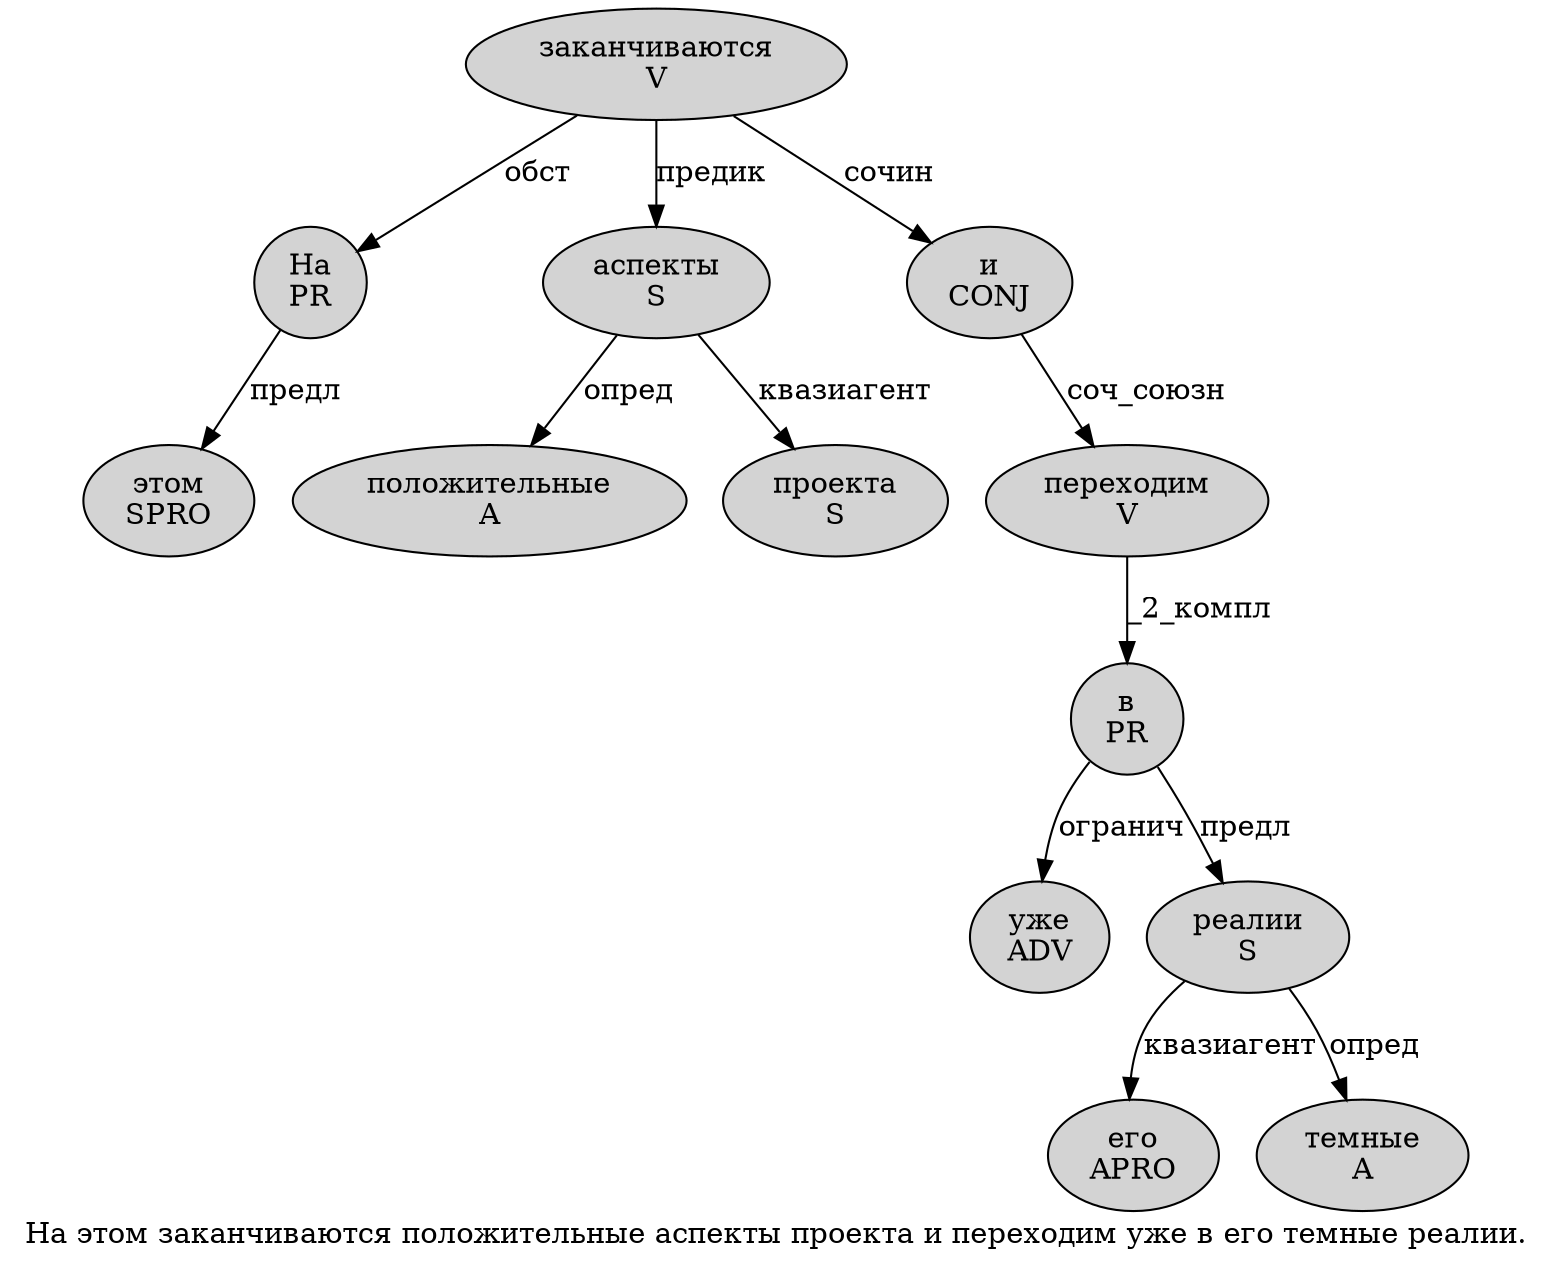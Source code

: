 digraph SENTENCE_4808 {
	graph [label="На этом заканчиваются положительные аспекты проекта и переходим уже в его темные реалии."]
	node [style=filled]
		0 [label="На
PR" color="" fillcolor=lightgray penwidth=1 shape=ellipse]
		1 [label="этом
SPRO" color="" fillcolor=lightgray penwidth=1 shape=ellipse]
		2 [label="заканчиваются
V" color="" fillcolor=lightgray penwidth=1 shape=ellipse]
		3 [label="положительные
A" color="" fillcolor=lightgray penwidth=1 shape=ellipse]
		4 [label="аспекты
S" color="" fillcolor=lightgray penwidth=1 shape=ellipse]
		5 [label="проекта
S" color="" fillcolor=lightgray penwidth=1 shape=ellipse]
		6 [label="и
CONJ" color="" fillcolor=lightgray penwidth=1 shape=ellipse]
		7 [label="переходим
V" color="" fillcolor=lightgray penwidth=1 shape=ellipse]
		8 [label="уже
ADV" color="" fillcolor=lightgray penwidth=1 shape=ellipse]
		9 [label="в
PR" color="" fillcolor=lightgray penwidth=1 shape=ellipse]
		10 [label="его
APRO" color="" fillcolor=lightgray penwidth=1 shape=ellipse]
		11 [label="темные
A" color="" fillcolor=lightgray penwidth=1 shape=ellipse]
		12 [label="реалии
S" color="" fillcolor=lightgray penwidth=1 shape=ellipse]
			9 -> 8 [label="огранич"]
			9 -> 12 [label="предл"]
			6 -> 7 [label="соч_союзн"]
			4 -> 3 [label="опред"]
			4 -> 5 [label="квазиагент"]
			12 -> 10 [label="квазиагент"]
			12 -> 11 [label="опред"]
			0 -> 1 [label="предл"]
			2 -> 0 [label="обст"]
			2 -> 4 [label="предик"]
			2 -> 6 [label="сочин"]
			7 -> 9 [label="_2_компл"]
}